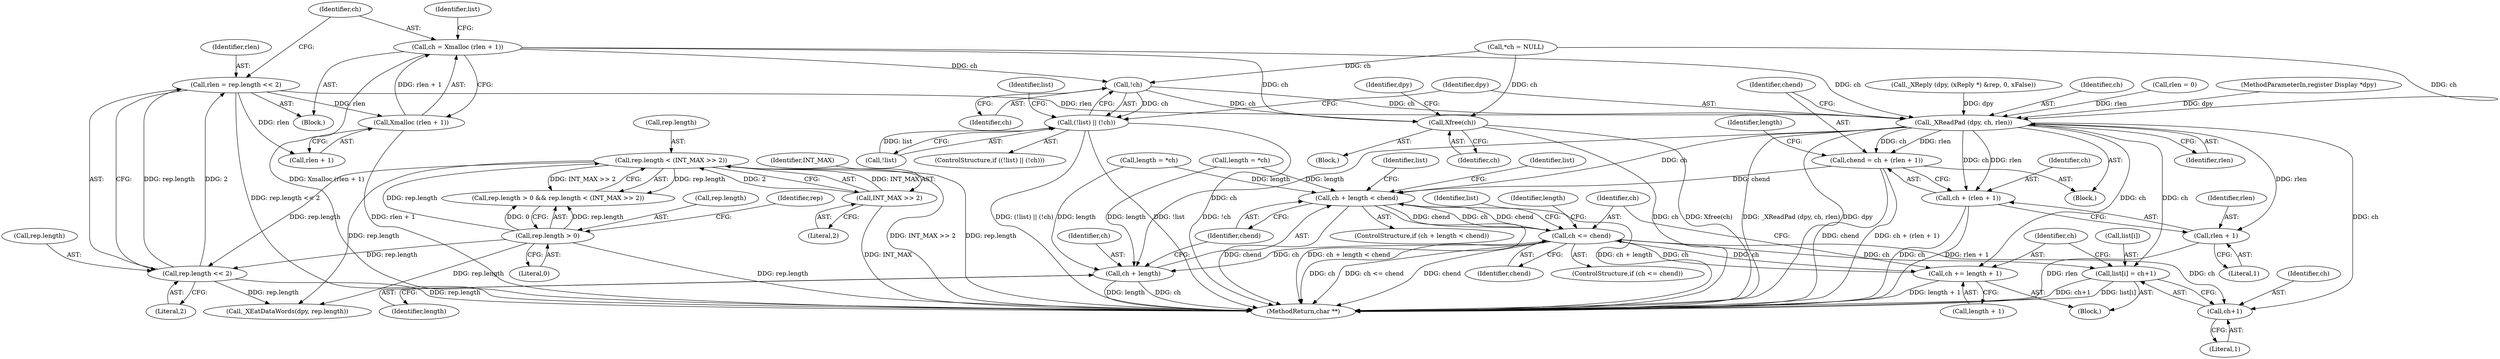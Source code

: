 digraph "0_libx11_b469da1430cdcee06e31c6251b83aede072a1ff0_1@API" {
"1000190" [label="(Call,ch = Xmalloc (rlen + 1))"];
"1000192" [label="(Call,Xmalloc (rlen + 1))"];
"1000183" [label="(Call,rlen = rep.length << 2)"];
"1000185" [label="(Call,rep.length << 2)"];
"1000175" [label="(Call,rep.length < (INT_MAX >> 2))"];
"1000170" [label="(Call,rep.length > 0)"];
"1000179" [label="(Call,INT_MAX >> 2)"];
"1000200" [label="(Call,!ch)"];
"1000197" [label="(Call,(!list) || (!ch))"];
"1000205" [label="(Call,Xfree(ch))"];
"1000219" [label="(Call,_XReadPad (dpy, ch, rlen))"];
"1000223" [label="(Call,chend = ch + (rlen + 1))"];
"1000247" [label="(Call,ch + length < chend)"];
"1000266" [label="(Call,ch <= chend)"];
"1000248" [label="(Call,ch + length)"];
"1000253" [label="(Call,list[i] = ch+1)"];
"1000257" [label="(Call,ch+1)"];
"1000260" [label="(Call,ch += length + 1)"];
"1000225" [label="(Call,ch + (rlen + 1))"];
"1000227" [label="(Call,rlen + 1)"];
"1000222" [label="(Identifier,rlen)"];
"1000231" [label="(Identifier,length)"];
"1000200" [label="(Call,!ch)"];
"1000180" [label="(Identifier,INT_MAX)"];
"1000205" [label="(Call,Xfree(ch))"];
"1000116" [label="(Call,*ch = NULL)"];
"1000271" [label="(Identifier,length)"];
"1000259" [label="(Literal,1)"];
"1000185" [label="(Call,rep.length << 2)"];
"1000171" [label="(Call,rep.length)"];
"1000227" [label="(Call,rlen + 1)"];
"1000226" [label="(Identifier,ch)"];
"1000176" [label="(Call,rep.length)"];
"1000181" [label="(Literal,2)"];
"1000228" [label="(Identifier,rlen)"];
"1000177" [label="(Identifier,rep)"];
"1000179" [label="(Call,INT_MAX >> 2)"];
"1000229" [label="(Literal,1)"];
"1000198" [label="(Call,!list)"];
"1000191" [label="(Identifier,ch)"];
"1000262" [label="(Call,length + 1)"];
"1000170" [label="(Call,rep.length > 0)"];
"1000246" [label="(ControlStructure,if (ch + length < chend))"];
"1000158" [label="(Block,)"];
"1000255" [label="(Identifier,list)"];
"1000257" [label="(Call,ch+1)"];
"1000138" [label="(Call,_XReply (dpy, (xReply *) &rep, 0, xFalse))"];
"1000169" [label="(Call,rep.length > 0 && rep.length < (INT_MAX >> 2))"];
"1000189" [label="(Literal,2)"];
"1000201" [label="(Identifier,ch)"];
"1000290" [label="(Identifier,list)"];
"1000249" [label="(Identifier,ch)"];
"1000265" [label="(ControlStructure,if (ch <= chend))"];
"1000174" [label="(Literal,0)"];
"1000254" [label="(Call,list[i])"];
"1000258" [label="(Identifier,ch)"];
"1000224" [label="(Identifier,chend)"];
"1000253" [label="(Call,list[i] = ch+1)"];
"1000270" [label="(Call,length = *ch)"];
"1000221" [label="(Identifier,ch)"];
"1000186" [label="(Call,rep.length)"];
"1000192" [label="(Call,Xmalloc (rlen + 1))"];
"1000196" [label="(ControlStructure,if ((!list) || (!ch)))"];
"1000219" [label="(Call,_XReadPad (dpy, ch, rlen))"];
"1000247" [label="(Call,ch + length < chend)"];
"1000128" [label="(Call,rlen = 0)"];
"1000190" [label="(Call,ch = Xmalloc (rlen + 1))"];
"1000175" [label="(Call,rep.length < (INT_MAX >> 2))"];
"1000207" [label="(Call,_XEatDataWords(dpy, rep.length))"];
"1000220" [label="(Identifier,dpy)"];
"1000202" [label="(Block,)"];
"1000261" [label="(Identifier,ch)"];
"1000260" [label="(Call,ch += length + 1)"];
"1000197" [label="(Call,(!list) || (!ch))"];
"1000250" [label="(Identifier,length)"];
"1000193" [label="(Call,rlen + 1)"];
"1000199" [label="(Identifier,list)"];
"1000248" [label="(Call,ch + length)"];
"1000284" [label="(Identifier,list)"];
"1000182" [label="(Block,)"];
"1000293" [label="(MethodReturn,char **)"];
"1000208" [label="(Identifier,dpy)"];
"1000268" [label="(Identifier,chend)"];
"1000267" [label="(Identifier,ch)"];
"1000184" [label="(Identifier,rlen)"];
"1000107" [label="(MethodParameterIn,register Display *dpy)"];
"1000251" [label="(Identifier,chend)"];
"1000252" [label="(Block,)"];
"1000225" [label="(Call,ch + (rlen + 1))"];
"1000206" [label="(Identifier,ch)"];
"1000230" [label="(Call,length = *ch)"];
"1000204" [label="(Identifier,list)"];
"1000183" [label="(Call,rlen = rep.length << 2)"];
"1000223" [label="(Call,chend = ch + (rlen + 1))"];
"1000266" [label="(Call,ch <= chend)"];
"1000190" -> "1000182"  [label="AST: "];
"1000190" -> "1000192"  [label="CFG: "];
"1000191" -> "1000190"  [label="AST: "];
"1000192" -> "1000190"  [label="AST: "];
"1000199" -> "1000190"  [label="CFG: "];
"1000190" -> "1000293"  [label="DDG: Xmalloc (rlen + 1)"];
"1000192" -> "1000190"  [label="DDG: rlen + 1"];
"1000190" -> "1000200"  [label="DDG: ch"];
"1000190" -> "1000205"  [label="DDG: ch"];
"1000190" -> "1000219"  [label="DDG: ch"];
"1000192" -> "1000193"  [label="CFG: "];
"1000193" -> "1000192"  [label="AST: "];
"1000192" -> "1000293"  [label="DDG: rlen + 1"];
"1000183" -> "1000192"  [label="DDG: rlen"];
"1000183" -> "1000182"  [label="AST: "];
"1000183" -> "1000185"  [label="CFG: "];
"1000184" -> "1000183"  [label="AST: "];
"1000185" -> "1000183"  [label="AST: "];
"1000191" -> "1000183"  [label="CFG: "];
"1000183" -> "1000293"  [label="DDG: rep.length << 2"];
"1000185" -> "1000183"  [label="DDG: rep.length"];
"1000185" -> "1000183"  [label="DDG: 2"];
"1000183" -> "1000193"  [label="DDG: rlen"];
"1000183" -> "1000219"  [label="DDG: rlen"];
"1000185" -> "1000189"  [label="CFG: "];
"1000186" -> "1000185"  [label="AST: "];
"1000189" -> "1000185"  [label="AST: "];
"1000185" -> "1000293"  [label="DDG: rep.length"];
"1000175" -> "1000185"  [label="DDG: rep.length"];
"1000170" -> "1000185"  [label="DDG: rep.length"];
"1000185" -> "1000207"  [label="DDG: rep.length"];
"1000175" -> "1000169"  [label="AST: "];
"1000175" -> "1000179"  [label="CFG: "];
"1000176" -> "1000175"  [label="AST: "];
"1000179" -> "1000175"  [label="AST: "];
"1000169" -> "1000175"  [label="CFG: "];
"1000175" -> "1000293"  [label="DDG: INT_MAX >> 2"];
"1000175" -> "1000293"  [label="DDG: rep.length"];
"1000175" -> "1000169"  [label="DDG: rep.length"];
"1000175" -> "1000169"  [label="DDG: INT_MAX >> 2"];
"1000170" -> "1000175"  [label="DDG: rep.length"];
"1000179" -> "1000175"  [label="DDG: INT_MAX"];
"1000179" -> "1000175"  [label="DDG: 2"];
"1000175" -> "1000207"  [label="DDG: rep.length"];
"1000170" -> "1000169"  [label="AST: "];
"1000170" -> "1000174"  [label="CFG: "];
"1000171" -> "1000170"  [label="AST: "];
"1000174" -> "1000170"  [label="AST: "];
"1000177" -> "1000170"  [label="CFG: "];
"1000169" -> "1000170"  [label="CFG: "];
"1000170" -> "1000293"  [label="DDG: rep.length"];
"1000170" -> "1000169"  [label="DDG: rep.length"];
"1000170" -> "1000169"  [label="DDG: 0"];
"1000170" -> "1000207"  [label="DDG: rep.length"];
"1000179" -> "1000181"  [label="CFG: "];
"1000180" -> "1000179"  [label="AST: "];
"1000181" -> "1000179"  [label="AST: "];
"1000179" -> "1000293"  [label="DDG: INT_MAX"];
"1000200" -> "1000197"  [label="AST: "];
"1000200" -> "1000201"  [label="CFG: "];
"1000201" -> "1000200"  [label="AST: "];
"1000197" -> "1000200"  [label="CFG: "];
"1000200" -> "1000197"  [label="DDG: ch"];
"1000116" -> "1000200"  [label="DDG: ch"];
"1000200" -> "1000205"  [label="DDG: ch"];
"1000200" -> "1000219"  [label="DDG: ch"];
"1000197" -> "1000196"  [label="AST: "];
"1000197" -> "1000198"  [label="CFG: "];
"1000198" -> "1000197"  [label="AST: "];
"1000204" -> "1000197"  [label="CFG: "];
"1000220" -> "1000197"  [label="CFG: "];
"1000197" -> "1000293"  [label="DDG: !ch"];
"1000197" -> "1000293"  [label="DDG: (!list) || (!ch)"];
"1000197" -> "1000293"  [label="DDG: !list"];
"1000198" -> "1000197"  [label="DDG: list"];
"1000205" -> "1000202"  [label="AST: "];
"1000205" -> "1000206"  [label="CFG: "];
"1000206" -> "1000205"  [label="AST: "];
"1000208" -> "1000205"  [label="CFG: "];
"1000205" -> "1000293"  [label="DDG: Xfree(ch)"];
"1000205" -> "1000293"  [label="DDG: ch"];
"1000116" -> "1000205"  [label="DDG: ch"];
"1000219" -> "1000158"  [label="AST: "];
"1000219" -> "1000222"  [label="CFG: "];
"1000220" -> "1000219"  [label="AST: "];
"1000221" -> "1000219"  [label="AST: "];
"1000222" -> "1000219"  [label="AST: "];
"1000224" -> "1000219"  [label="CFG: "];
"1000219" -> "1000293"  [label="DDG: _XReadPad (dpy, ch, rlen)"];
"1000219" -> "1000293"  [label="DDG: dpy"];
"1000138" -> "1000219"  [label="DDG: dpy"];
"1000107" -> "1000219"  [label="DDG: dpy"];
"1000116" -> "1000219"  [label="DDG: ch"];
"1000128" -> "1000219"  [label="DDG: rlen"];
"1000219" -> "1000223"  [label="DDG: ch"];
"1000219" -> "1000223"  [label="DDG: rlen"];
"1000219" -> "1000225"  [label="DDG: ch"];
"1000219" -> "1000225"  [label="DDG: rlen"];
"1000219" -> "1000227"  [label="DDG: rlen"];
"1000219" -> "1000247"  [label="DDG: ch"];
"1000219" -> "1000248"  [label="DDG: ch"];
"1000219" -> "1000253"  [label="DDG: ch"];
"1000219" -> "1000257"  [label="DDG: ch"];
"1000219" -> "1000260"  [label="DDG: ch"];
"1000223" -> "1000158"  [label="AST: "];
"1000223" -> "1000225"  [label="CFG: "];
"1000224" -> "1000223"  [label="AST: "];
"1000225" -> "1000223"  [label="AST: "];
"1000231" -> "1000223"  [label="CFG: "];
"1000223" -> "1000293"  [label="DDG: ch + (rlen + 1)"];
"1000223" -> "1000293"  [label="DDG: chend"];
"1000223" -> "1000247"  [label="DDG: chend"];
"1000247" -> "1000246"  [label="AST: "];
"1000247" -> "1000251"  [label="CFG: "];
"1000248" -> "1000247"  [label="AST: "];
"1000251" -> "1000247"  [label="AST: "];
"1000255" -> "1000247"  [label="CFG: "];
"1000290" -> "1000247"  [label="CFG: "];
"1000247" -> "1000293"  [label="DDG: ch + length"];
"1000247" -> "1000293"  [label="DDG: chend"];
"1000247" -> "1000293"  [label="DDG: ch + length < chend"];
"1000266" -> "1000247"  [label="DDG: ch"];
"1000266" -> "1000247"  [label="DDG: chend"];
"1000230" -> "1000247"  [label="DDG: length"];
"1000270" -> "1000247"  [label="DDG: length"];
"1000247" -> "1000266"  [label="DDG: chend"];
"1000266" -> "1000265"  [label="AST: "];
"1000266" -> "1000268"  [label="CFG: "];
"1000267" -> "1000266"  [label="AST: "];
"1000268" -> "1000266"  [label="AST: "];
"1000271" -> "1000266"  [label="CFG: "];
"1000284" -> "1000266"  [label="CFG: "];
"1000266" -> "1000293"  [label="DDG: chend"];
"1000266" -> "1000293"  [label="DDG: ch"];
"1000266" -> "1000293"  [label="DDG: ch <= chend"];
"1000266" -> "1000248"  [label="DDG: ch"];
"1000266" -> "1000253"  [label="DDG: ch"];
"1000266" -> "1000257"  [label="DDG: ch"];
"1000266" -> "1000260"  [label="DDG: ch"];
"1000260" -> "1000266"  [label="DDG: ch"];
"1000248" -> "1000250"  [label="CFG: "];
"1000249" -> "1000248"  [label="AST: "];
"1000250" -> "1000248"  [label="AST: "];
"1000251" -> "1000248"  [label="CFG: "];
"1000248" -> "1000293"  [label="DDG: length"];
"1000248" -> "1000293"  [label="DDG: ch"];
"1000230" -> "1000248"  [label="DDG: length"];
"1000270" -> "1000248"  [label="DDG: length"];
"1000253" -> "1000252"  [label="AST: "];
"1000253" -> "1000257"  [label="CFG: "];
"1000254" -> "1000253"  [label="AST: "];
"1000257" -> "1000253"  [label="AST: "];
"1000261" -> "1000253"  [label="CFG: "];
"1000253" -> "1000293"  [label="DDG: list[i]"];
"1000253" -> "1000293"  [label="DDG: ch+1"];
"1000257" -> "1000259"  [label="CFG: "];
"1000258" -> "1000257"  [label="AST: "];
"1000259" -> "1000257"  [label="AST: "];
"1000260" -> "1000252"  [label="AST: "];
"1000260" -> "1000262"  [label="CFG: "];
"1000261" -> "1000260"  [label="AST: "];
"1000262" -> "1000260"  [label="AST: "];
"1000267" -> "1000260"  [label="CFG: "];
"1000260" -> "1000293"  [label="DDG: length + 1"];
"1000225" -> "1000227"  [label="CFG: "];
"1000226" -> "1000225"  [label="AST: "];
"1000227" -> "1000225"  [label="AST: "];
"1000225" -> "1000293"  [label="DDG: rlen + 1"];
"1000225" -> "1000293"  [label="DDG: ch"];
"1000227" -> "1000229"  [label="CFG: "];
"1000228" -> "1000227"  [label="AST: "];
"1000229" -> "1000227"  [label="AST: "];
"1000227" -> "1000293"  [label="DDG: rlen"];
}
